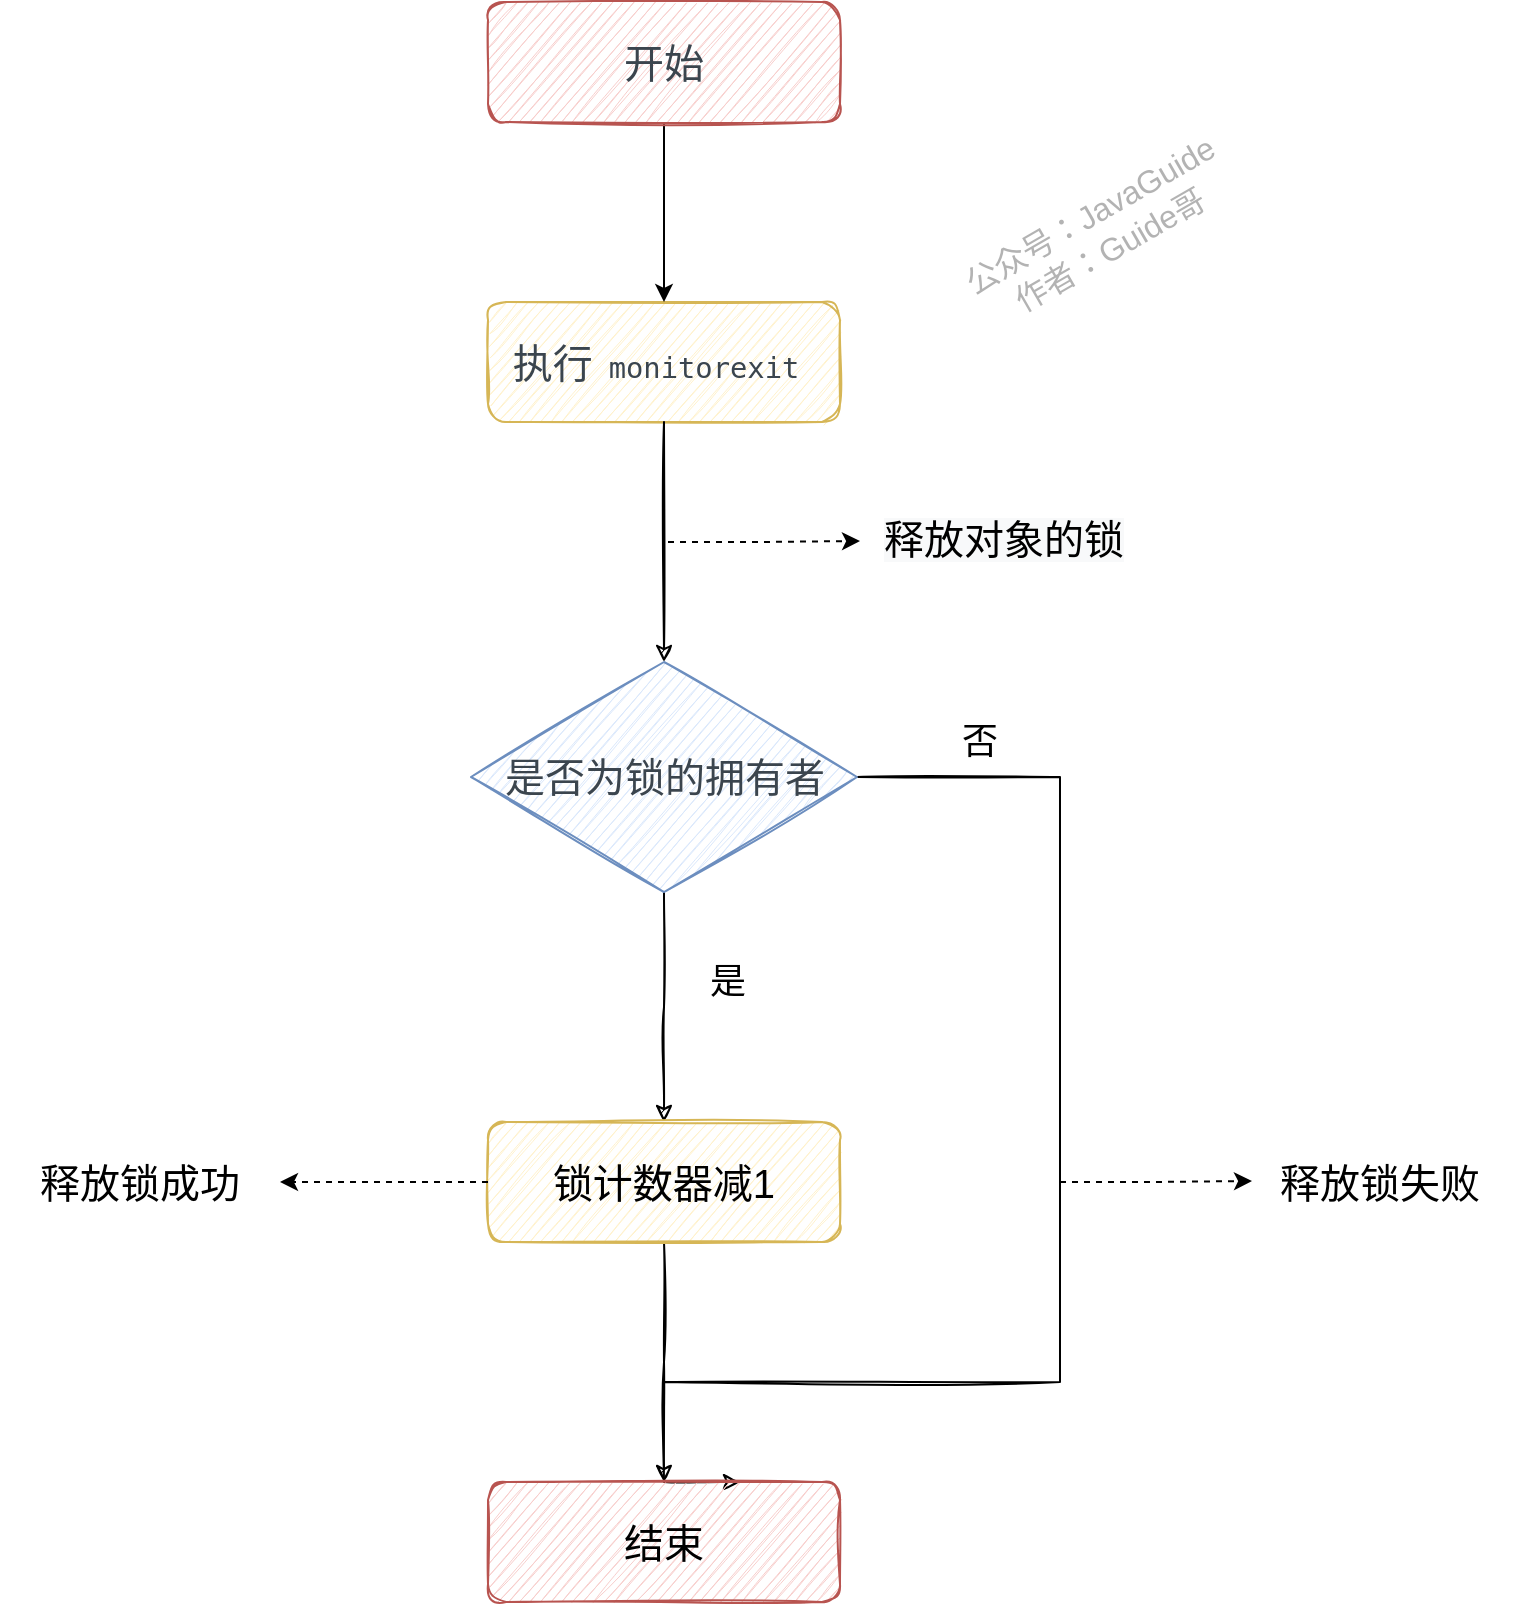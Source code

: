 <mxfile version="13.4.5" type="device"><diagram id="l-JW3fph1e97gRfsgveQ" name="Page-1"><mxGraphModel dx="1106" dy="997" grid="1" gridSize="10" guides="1" tooltips="1" connect="1" arrows="1" fold="1" page="1" pageScale="1" pageWidth="827" pageHeight="1169" math="0" shadow="0"><root><mxCell id="0"/><mxCell id="1" parent="0"/><mxCell id="gu-gavS3lQX0v9V2m1gf-3" value="&lt;span class=&quot;md-plain md-expand&quot; style=&quot;box-sizing: border-box ; color: rgb(59 , 69 , 78) ; font-family: &amp;#34;roboto&amp;#34; , sans-serif ; font-size: 20px&quot;&gt;执行&lt;/span&gt;&lt;span spellcheck=&quot;false&quot; class=&quot;md-pair-s md-expand&quot; style=&quot;box-sizing: border-box ; color: rgb(59 , 69 , 78) ; font-family: &amp;#34;roboto&amp;#34; , sans-serif ; font-size: 20px&quot;&gt;&lt;code style=&quot;box-sizing: border-box ; padding: 0.25rem 0.5rem ; font-size: 0.9rem ; border-radius: 0.2rem&quot;&gt;monitorexit&lt;/code&gt;&lt;/span&gt;" style="rounded=1;whiteSpace=wrap;html=1;shadow=0;sketch=1;fillColor=#fff2cc;strokeColor=#d6b656;" parent="1" vertex="1"><mxGeometry x="294" y="320" width="176" height="60" as="geometry"/></mxCell><mxCell id="gu-gavS3lQX0v9V2m1gf-6" style="edgeStyle=orthogonalEdgeStyle;rounded=0;orthogonalLoop=1;jettySize=auto;html=1;shadow=0;sketch=1;" parent="1" source="gu-gavS3lQX0v9V2m1gf-8" edge="1"><mxGeometry relative="1" as="geometry"><mxPoint x="382" y="730" as="targetPoint"/></mxGeometry></mxCell><mxCell id="gu-gavS3lQX0v9V2m1gf-7" style="edgeStyle=orthogonalEdgeStyle;rounded=0;orthogonalLoop=1;jettySize=auto;html=1;entryX=0.716;entryY=0;entryDx=0;entryDy=0;fontSize=18;shadow=0;sketch=1;entryPerimeter=0;" parent="1" source="gu-gavS3lQX0v9V2m1gf-8" target="gu-gavS3lQX0v9V2m1gf-13" edge="1"><mxGeometry relative="1" as="geometry"><mxPoint x="628" y="730" as="targetPoint"/><Array as="points"><mxPoint x="580" y="558"/><mxPoint x="580" y="860"/><mxPoint x="382" y="860"/><mxPoint x="382" y="910"/></Array></mxGeometry></mxCell><mxCell id="gu-gavS3lQX0v9V2m1gf-8" value="&lt;span style=&quot;color: rgb(59 , 69 , 78) ; font-family: &amp;#34;roboto&amp;#34; , sans-serif ; font-size: 20px&quot;&gt;是否为锁的拥有者&lt;/span&gt;" style="rhombus;whiteSpace=wrap;html=1;fontSize=18;shadow=0;sketch=1;fillColor=#dae8fc;strokeColor=#6c8ebf;" parent="1" vertex="1"><mxGeometry x="285.5" y="500" width="193" height="115" as="geometry"/></mxCell><mxCell id="gu-gavS3lQX0v9V2m1gf-9" value="是" style="text;html=1;strokeColor=none;fillColor=none;align=center;verticalAlign=middle;whiteSpace=wrap;rounded=0;fontSize=18;shadow=0;sketch=1;" parent="1" vertex="1"><mxGeometry x="394" y="650" width="40" height="20" as="geometry"/></mxCell><mxCell id="gu-gavS3lQX0v9V2m1gf-10" value="否" style="text;html=1;strokeColor=none;fillColor=none;align=center;verticalAlign=middle;whiteSpace=wrap;rounded=0;fontSize=18;shadow=0;sketch=1;" parent="1" vertex="1"><mxGeometry x="520" y="530" width="40" height="20" as="geometry"/></mxCell><mxCell id="gu-gavS3lQX0v9V2m1gf-11" style="edgeStyle=orthogonalEdgeStyle;rounded=0;orthogonalLoop=1;jettySize=auto;html=1;fontSize=18;shadow=0;sketch=1;" parent="1" source="gu-gavS3lQX0v9V2m1gf-12" edge="1"><mxGeometry relative="1" as="geometry"><mxPoint x="382" y="910" as="targetPoint"/></mxGeometry></mxCell><mxCell id="gu-gavS3lQX0v9V2m1gf-12" value="锁计数器减1" style="rounded=1;whiteSpace=wrap;html=1;fontSize=20;shadow=0;sketch=1;fillColor=#fff2cc;strokeColor=#d6b656;" parent="1" vertex="1"><mxGeometry x="294" y="730" width="176" height="60" as="geometry"/></mxCell><mxCell id="gu-gavS3lQX0v9V2m1gf-13" value="结束" style="rounded=1;whiteSpace=wrap;html=1;fontSize=20;shadow=0;sketch=1;fillColor=#f8cecc;strokeColor=#b85450;" parent="1" vertex="1"><mxGeometry x="294" y="910" width="176" height="60" as="geometry"/></mxCell><mxCell id="gu-gavS3lQX0v9V2m1gf-15" value="公众号：JavaGuide&lt;br style=&quot;font-size: 16px;&quot;&gt;作者：Guide哥" style="text;html=1;strokeColor=none;fillColor=none;align=center;verticalAlign=middle;whiteSpace=wrap;rounded=0;labelBackgroundColor=none;fontSize=16;fontColor=#B3B3B3;rotation=-30;sketch=1;" parent="1" vertex="1"><mxGeometry x="510" y="280" width="180" height="10" as="geometry"/></mxCell><mxCell id="9iB-Gq8xgG7PAnBN5coM-1" style="edgeStyle=orthogonalEdgeStyle;rounded=0;orthogonalLoop=1;jettySize=auto;html=1;shadow=0;sketch=1;" edge="1" parent="1"><mxGeometry relative="1" as="geometry"><mxPoint x="382" y="500" as="targetPoint"/><mxPoint x="382" y="380" as="sourcePoint"/></mxGeometry></mxCell><mxCell id="9iB-Gq8xgG7PAnBN5coM-3" style="edgeStyle=orthogonalEdgeStyle;rounded=0;orthogonalLoop=1;jettySize=auto;html=1;fontSize=20;" edge="1" parent="1" source="9iB-Gq8xgG7PAnBN5coM-4"><mxGeometry relative="1" as="geometry"><mxPoint x="382" y="320" as="targetPoint"/></mxGeometry></mxCell><mxCell id="9iB-Gq8xgG7PAnBN5coM-4" value="&lt;font color=&quot;#3b454e&quot; face=&quot;roboto, sans-serif&quot;&gt;&lt;span style=&quot;font-size: 20px&quot;&gt;开始&lt;/span&gt;&lt;/font&gt;" style="rounded=1;whiteSpace=wrap;html=1;shadow=0;sketch=1;fillColor=#f8cecc;strokeColor=#b85450;" vertex="1" parent="1"><mxGeometry x="294" y="170" width="176" height="60" as="geometry"/></mxCell><mxCell id="9iB-Gq8xgG7PAnBN5coM-5" value="&lt;span style=&quot;color: rgb(0 , 0 , 0) ; font-family: &amp;#34;helvetica&amp;#34; ; font-size: 20px ; font-style: normal ; font-weight: 400 ; letter-spacing: normal ; text-align: center ; text-indent: 0px ; text-transform: none ; word-spacing: 0px ; background-color: rgb(248 , 249 , 250) ; display: inline ; float: none&quot;&gt;释放对象的锁&lt;/span&gt;" style="text;whiteSpace=wrap;html=1;fontSize=20;" vertex="1" parent="1"><mxGeometry x="490" y="420" width="150" height="40" as="geometry"/></mxCell><mxCell id="9iB-Gq8xgG7PAnBN5coM-6" style="edgeStyle=orthogonalEdgeStyle;rounded=0;orthogonalLoop=1;jettySize=auto;html=1;fontSize=20;dashed=1;" edge="1" parent="1"><mxGeometry relative="1" as="geometry"><mxPoint x="480" y="439.5" as="targetPoint"/><mxPoint x="384" y="440" as="sourcePoint"/><Array as="points"><mxPoint x="432" y="440"/></Array></mxGeometry></mxCell><mxCell id="9iB-Gq8xgG7PAnBN5coM-8" style="edgeStyle=orthogonalEdgeStyle;rounded=0;orthogonalLoop=1;jettySize=auto;html=1;fontSize=20;dashed=1;" edge="1" parent="1"><mxGeometry relative="1" as="geometry"><mxPoint x="190" y="760" as="targetPoint"/><mxPoint x="294" y="760" as="sourcePoint"/></mxGeometry></mxCell><mxCell id="9iB-Gq8xgG7PAnBN5coM-9" value="释放锁成功" style="text;html=1;strokeColor=none;fillColor=none;align=center;verticalAlign=middle;whiteSpace=wrap;rounded=0;fontSize=20;" vertex="1" parent="1"><mxGeometry x="50" y="750" width="140" height="20" as="geometry"/></mxCell><mxCell id="9iB-Gq8xgG7PAnBN5coM-10" style="edgeStyle=orthogonalEdgeStyle;rounded=0;orthogonalLoop=1;jettySize=auto;html=1;fontSize=20;dashed=1;" edge="1" parent="1"><mxGeometry relative="1" as="geometry"><mxPoint x="676" y="759.5" as="targetPoint"/><mxPoint x="580" y="760" as="sourcePoint"/><Array as="points"><mxPoint x="628" y="760"/></Array></mxGeometry></mxCell><mxCell id="9iB-Gq8xgG7PAnBN5coM-11" value="释放锁失败" style="text;html=1;strokeColor=none;fillColor=none;align=center;verticalAlign=middle;whiteSpace=wrap;rounded=0;fontSize=20;" vertex="1" parent="1"><mxGeometry x="670" y="750" width="140" height="20" as="geometry"/></mxCell></root></mxGraphModel></diagram></mxfile>